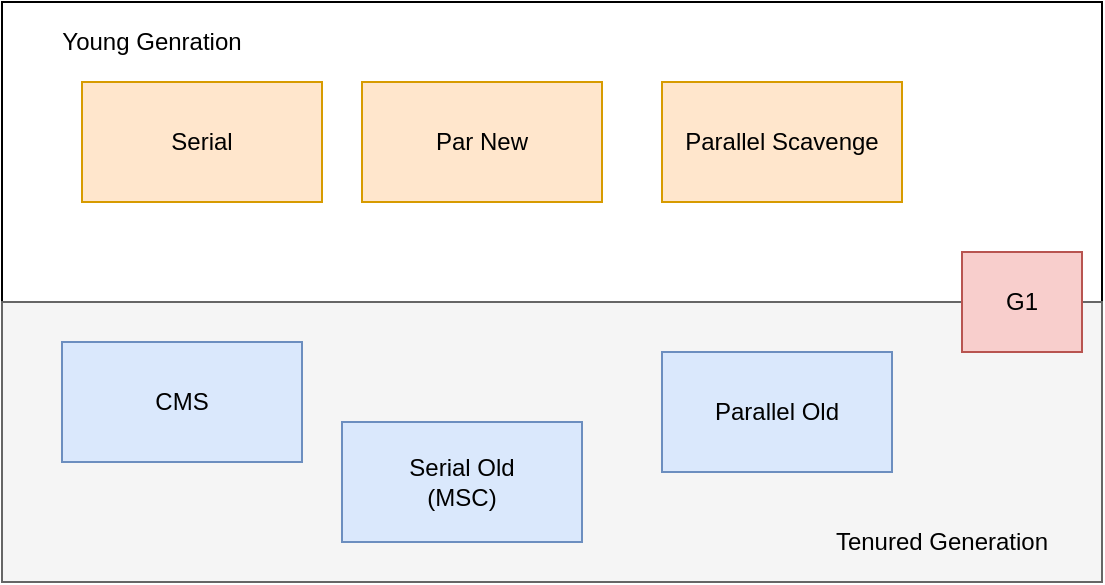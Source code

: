 <mxfile version="12.0.0" type="github" pages="1"><diagram id="0EaD594XsTkOPzxeb6gg" name="第 1 页"><mxGraphModel dx="723" dy="380" grid="1" gridSize="10" guides="1" tooltips="1" connect="1" arrows="1" fold="1" page="1" pageScale="1" pageWidth="827" pageHeight="1169" math="0" shadow="0"><root><mxCell id="0"/><mxCell id="1" parent="0"/><mxCell id="gCFpZNgLr9gCoPDW5k6a-1" value="" style="rounded=0;whiteSpace=wrap;html=1;" vertex="1" parent="1"><mxGeometry x="140" y="100" width="550" height="150" as="geometry"/></mxCell><mxCell id="gCFpZNgLr9gCoPDW5k6a-2" value="Serial" style="rounded=0;whiteSpace=wrap;html=1;fillColor=#ffe6cc;strokeColor=#d79b00;" vertex="1" parent="1"><mxGeometry x="180" y="140" width="120" height="60" as="geometry"/></mxCell><mxCell id="gCFpZNgLr9gCoPDW5k6a-4" value="" style="rounded=0;whiteSpace=wrap;html=1;fillColor=#f5f5f5;strokeColor=#666666;fontColor=#333333;" vertex="1" parent="1"><mxGeometry x="140" y="250" width="550" height="140" as="geometry"/></mxCell><mxCell id="gCFpZNgLr9gCoPDW5k6a-5" value="Young Genration" style="text;html=1;strokeColor=none;fillColor=none;align=center;verticalAlign=middle;whiteSpace=wrap;rounded=0;" vertex="1" parent="1"><mxGeometry x="160" y="110" width="110" height="20" as="geometry"/></mxCell><mxCell id="gCFpZNgLr9gCoPDW5k6a-6" value="Tenured Generation" style="text;html=1;strokeColor=none;fillColor=none;align=center;verticalAlign=middle;whiteSpace=wrap;rounded=0;" vertex="1" parent="1"><mxGeometry x="550" y="360" width="120" height="20" as="geometry"/></mxCell><mxCell id="gCFpZNgLr9gCoPDW5k6a-7" value="Par New" style="rounded=0;whiteSpace=wrap;html=1;fillColor=#ffe6cc;strokeColor=#d79b00;" vertex="1" parent="1"><mxGeometry x="320" y="140" width="120" height="60" as="geometry"/></mxCell><mxCell id="gCFpZNgLr9gCoPDW5k6a-8" value="Parallel Scavenge" style="rounded=0;whiteSpace=wrap;html=1;fillColor=#ffe6cc;strokeColor=#d79b00;" vertex="1" parent="1"><mxGeometry x="470" y="140" width="120" height="60" as="geometry"/></mxCell><mxCell id="gCFpZNgLr9gCoPDW5k6a-9" value="CMS" style="rounded=0;whiteSpace=wrap;html=1;fillColor=#dae8fc;strokeColor=#6c8ebf;" vertex="1" parent="1"><mxGeometry x="170" y="270" width="120" height="60" as="geometry"/></mxCell><mxCell id="gCFpZNgLr9gCoPDW5k6a-10" value="Serial Old&lt;br&gt;(MSC)" style="rounded=0;whiteSpace=wrap;html=1;fillColor=#dae8fc;strokeColor=#6c8ebf;" vertex="1" parent="1"><mxGeometry x="310" y="310" width="120" height="60" as="geometry"/></mxCell><mxCell id="gCFpZNgLr9gCoPDW5k6a-11" value="G1" style="rounded=0;whiteSpace=wrap;html=1;fillColor=#f8cecc;strokeColor=#b85450;" vertex="1" parent="1"><mxGeometry x="620" y="225" width="60" height="50" as="geometry"/></mxCell><mxCell id="gCFpZNgLr9gCoPDW5k6a-12" value="Parallel Old" style="rounded=0;whiteSpace=wrap;html=1;fillColor=#dae8fc;strokeColor=#6c8ebf;" vertex="1" parent="1"><mxGeometry x="470" y="275" width="115" height="60" as="geometry"/></mxCell></root></mxGraphModel></diagram></mxfile>